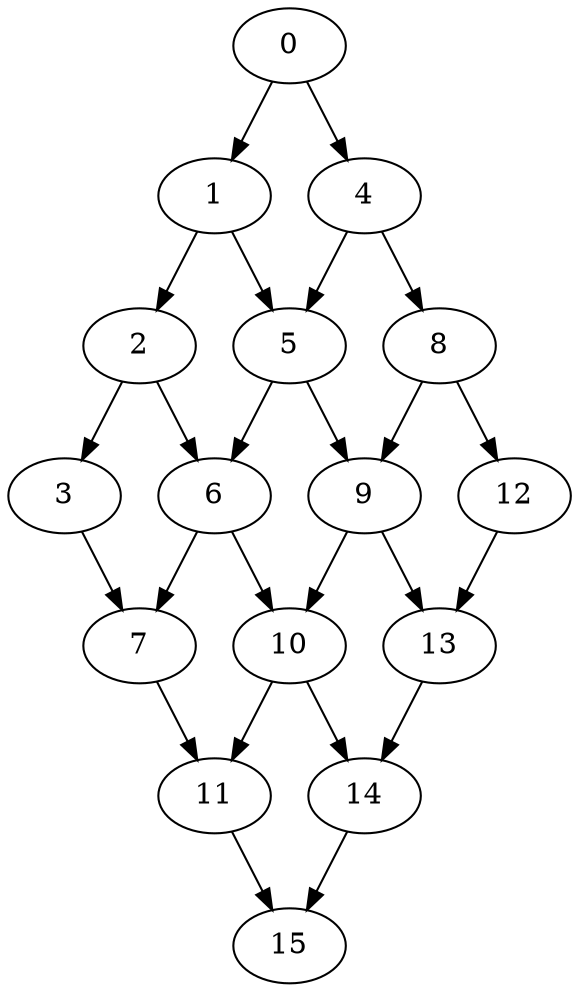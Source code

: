 digraph "Pipeline_Nodes_16_CCR_0.10_WeightType_Random#1" {
	graph ["Duplicate states"=0,
		GraphType=Pipeline,
		"Max states in OPEN"=0,
		Modes="120000ms; topo-ordered tasks, ; Pruning: task equivalence, fixed order ready list, ; F-value: ; Optimisation: best schedule length (\
SL) optimisation on equal, ",
		NumberOfTasks=16,
		"Pruned using list schedule length"=1,
		"States removed from OPEN"=0,
		TargetSystem="Homogeneous-4",
		"Time to schedule (ms)"=106,
		"Total idle time"=419,
		"Total schedule length"=656,
		"Total sequential time"=1338,
		"Total states created"=2
	];
	0	["Finish time"=41,
		Processor=0,
		"Start time"=0,
		Weight=41];
	1	["Finish time"=109,
		Processor=0,
		"Start time"=41,
		Weight=68];
	0 -> 1	[Weight=8];
	4	["Finish time"=118,
		Processor=1,
		"Start time"=50,
		Weight=68];
	0 -> 4	[Weight=9];
	2	["Finish time"=232,
		Processor=0,
		"Start time"=109,
		Weight=123];
	1 -> 2	[Weight=5];
	5	["Finish time"=200,
		Processor=1,
		"Start time"=118,
		Weight=82];
	1 -> 5	[Weight=3];
	4 -> 5	[Weight=2];
	8	["Finish time"=193,
		Processor=2,
		"Start time"=125,
		Weight=68];
	4 -> 8	[Weight=7];
	3	["Finish time"=355,
		Processor=0,
		"Start time"=232,
		Weight=123];
	2 -> 3	[Weight=4];
	6	["Finish time"=320,
		Processor=1,
		"Start time"=238,
		Weight=82];
	2 -> 6	[Weight=6];
	5 -> 6	[Weight=8];
	9	["Finish time"=233,
		Processor=3,
		"Start time"=206,
		Weight=27];
	5 -> 9	[Weight=6];
	12	["Finish time"=261,
		Processor=2,
		"Start time"=193,
		Weight=68];
	8 -> 12	[Weight=2];
	8 -> 9	[Weight=9];
	7	["Finish time"=410,
		Processor=0,
		"Start time"=355,
		Weight=55];
	3 -> 7	[Weight=9];
	10	["Finish time"=402,
		Processor=1,
		"Start time"=320,
		Weight=82];
	6 -> 10	[Weight=9];
	6 -> 7	[Weight=7];
	13	["Finish time"=384,
		Processor=2,
		"Start time"=261,
		Weight=123];
	12 -> 13	[Weight=9];
	9 -> 13	[Weight=6];
	9 -> 10	[Weight=2];
	14	["Finish time"=484,
		Processor=1,
		"Start time"=402,
		Weight=82];
	13 -> 14	[Weight=2];
	11	["Finish time"=519,
		Processor=0,
		"Start time"=410,
		Weight=109];
	10 -> 11	[Weight=3];
	10 -> 14	[Weight=3];
	7 -> 11	[Weight=9];
	15	["Finish time"=656,
		Processor=0,
		"Start time"=519,
		Weight=137];
	11 -> 15	[Weight=3];
	14 -> 15	[Weight=3];
}
